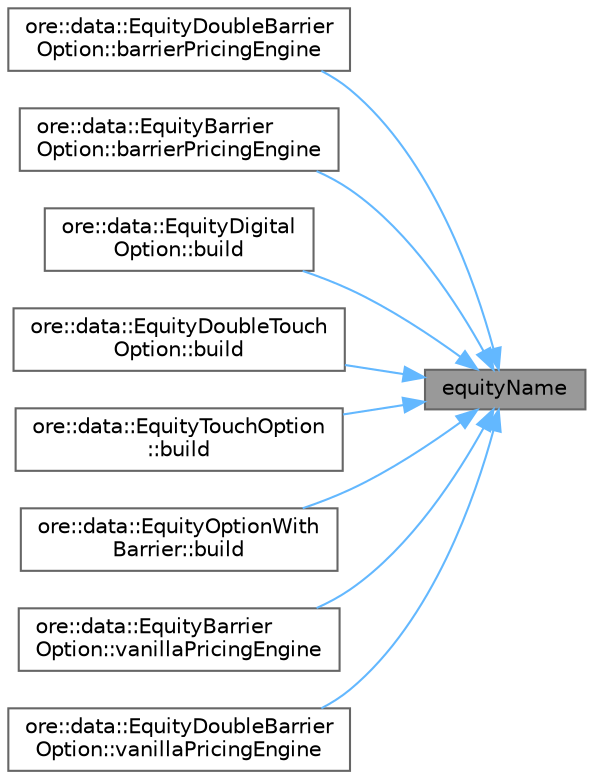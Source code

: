 digraph "equityName"
{
 // INTERACTIVE_SVG=YES
 // LATEX_PDF_SIZE
  bgcolor="transparent";
  edge [fontname=Helvetica,fontsize=10,labelfontname=Helvetica,labelfontsize=10];
  node [fontname=Helvetica,fontsize=10,shape=box,height=0.2,width=0.4];
  rankdir="RL";
  Node1 [label="equityName",height=0.2,width=0.4,color="gray40", fillcolor="grey60", style="filled", fontcolor="black",tooltip=" "];
  Node1 -> Node2 [dir="back",color="steelblue1",style="solid"];
  Node2 [label="ore::data::EquityDoubleBarrier\lOption::barrierPricingEngine",height=0.2,width=0.4,color="grey40", fillcolor="white", style="filled",URL="$classore_1_1data_1_1_equity_double_barrier_option.html#abf512d7a65c0861e672e682da9b30c14",tooltip=" "];
  Node1 -> Node3 [dir="back",color="steelblue1",style="solid"];
  Node3 [label="ore::data::EquityBarrier\lOption::barrierPricingEngine",height=0.2,width=0.4,color="grey40", fillcolor="white", style="filled",URL="$classore_1_1data_1_1_equity_barrier_option.html#a4a219db903283c898c3faaa7bfda43ce",tooltip=" "];
  Node1 -> Node4 [dir="back",color="steelblue1",style="solid"];
  Node4 [label="ore::data::EquityDigital\lOption::build",height=0.2,width=0.4,color="grey40", fillcolor="white", style="filled",URL="$classore_1_1data_1_1_equity_digital_option.html#af7b69d5b18d278257927e32b10a23ee6",tooltip="Build QuantLib/QuantExt instrument, link pricing engine."];
  Node1 -> Node5 [dir="back",color="steelblue1",style="solid"];
  Node5 [label="ore::data::EquityDoubleTouch\lOption::build",height=0.2,width=0.4,color="grey40", fillcolor="white", style="filled",URL="$classore_1_1data_1_1_equity_double_touch_option.html#af7b69d5b18d278257927e32b10a23ee6",tooltip="Build QuantLib/QuantExt instrument, link pricing engine."];
  Node1 -> Node6 [dir="back",color="steelblue1",style="solid"];
  Node6 [label="ore::data::EquityTouchOption\l::build",height=0.2,width=0.4,color="grey40", fillcolor="white", style="filled",URL="$classore_1_1data_1_1_equity_touch_option.html#af7b69d5b18d278257927e32b10a23ee6",tooltip="Build QuantLib/QuantExt instrument, link pricing engine."];
  Node1 -> Node7 [dir="back",color="steelblue1",style="solid"];
  Node7 [label="ore::data::EquityOptionWith\lBarrier::build",height=0.2,width=0.4,color="grey40", fillcolor="white", style="filled",URL="$classore_1_1data_1_1_equity_option_with_barrier.html#a023906d726fdb4d1f906576fe597c579",tooltip=" "];
  Node1 -> Node8 [dir="back",color="steelblue1",style="solid"];
  Node8 [label="ore::data::EquityBarrier\lOption::vanillaPricingEngine",height=0.2,width=0.4,color="grey40", fillcolor="white", style="filled",URL="$classore_1_1data_1_1_equity_barrier_option.html#a7ad57887e3623cfd71be55c4c19d0afe",tooltip="create the pricing engines"];
  Node1 -> Node9 [dir="back",color="steelblue1",style="solid"];
  Node9 [label="ore::data::EquityDoubleBarrier\lOption::vanillaPricingEngine",height=0.2,width=0.4,color="grey40", fillcolor="white", style="filled",URL="$classore_1_1data_1_1_equity_double_barrier_option.html#a7ad57887e3623cfd71be55c4c19d0afe",tooltip="create the pricing engines"];
}
